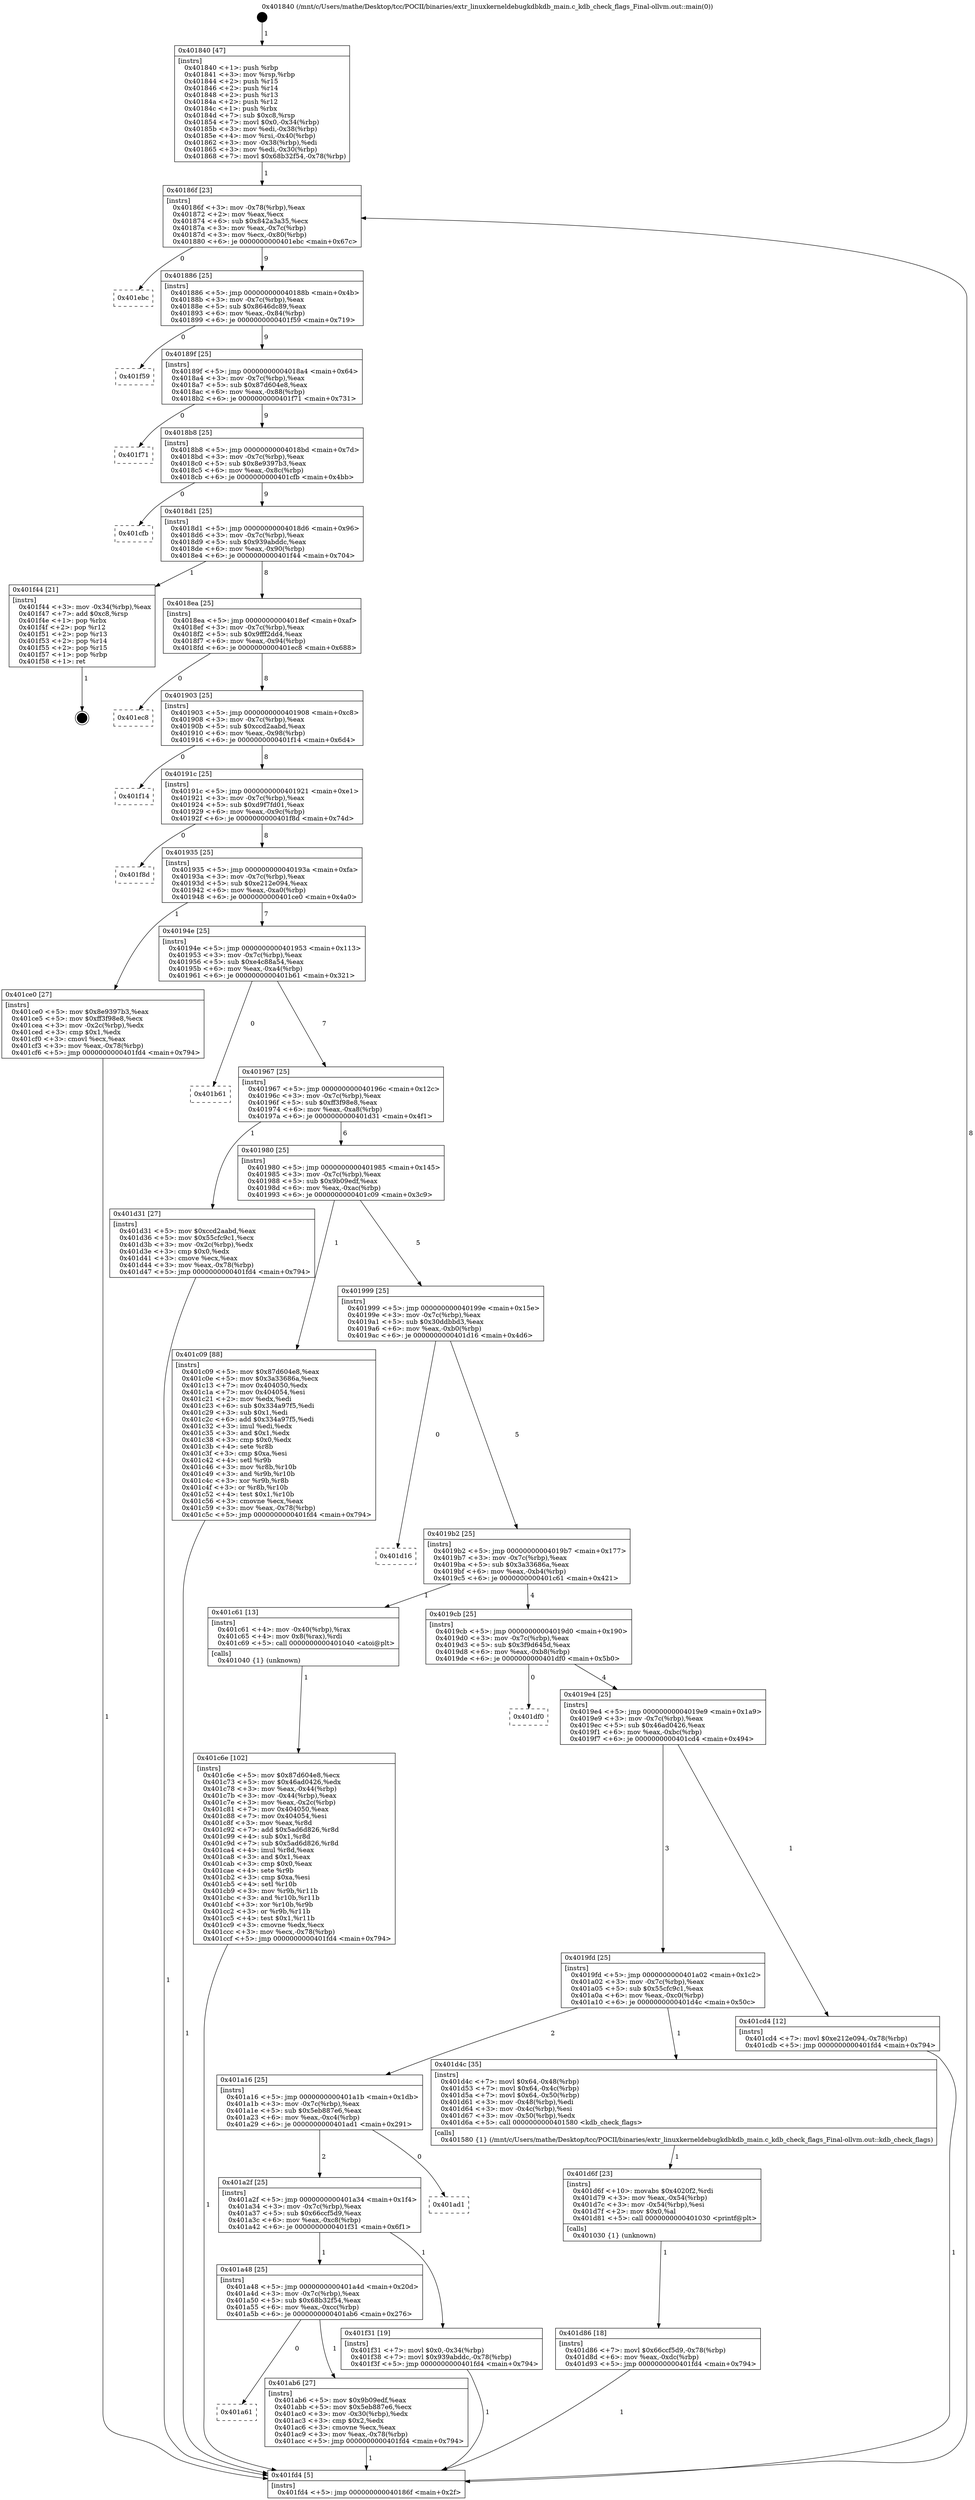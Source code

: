 digraph "0x401840" {
  label = "0x401840 (/mnt/c/Users/mathe/Desktop/tcc/POCII/binaries/extr_linuxkerneldebugkdbkdb_main.c_kdb_check_flags_Final-ollvm.out::main(0))"
  labelloc = "t"
  node[shape=record]

  Entry [label="",width=0.3,height=0.3,shape=circle,fillcolor=black,style=filled]
  "0x40186f" [label="{
     0x40186f [23]\l
     | [instrs]\l
     &nbsp;&nbsp;0x40186f \<+3\>: mov -0x78(%rbp),%eax\l
     &nbsp;&nbsp;0x401872 \<+2\>: mov %eax,%ecx\l
     &nbsp;&nbsp;0x401874 \<+6\>: sub $0x842a3a35,%ecx\l
     &nbsp;&nbsp;0x40187a \<+3\>: mov %eax,-0x7c(%rbp)\l
     &nbsp;&nbsp;0x40187d \<+3\>: mov %ecx,-0x80(%rbp)\l
     &nbsp;&nbsp;0x401880 \<+6\>: je 0000000000401ebc \<main+0x67c\>\l
  }"]
  "0x401ebc" [label="{
     0x401ebc\l
  }", style=dashed]
  "0x401886" [label="{
     0x401886 [25]\l
     | [instrs]\l
     &nbsp;&nbsp;0x401886 \<+5\>: jmp 000000000040188b \<main+0x4b\>\l
     &nbsp;&nbsp;0x40188b \<+3\>: mov -0x7c(%rbp),%eax\l
     &nbsp;&nbsp;0x40188e \<+5\>: sub $0x8646dc89,%eax\l
     &nbsp;&nbsp;0x401893 \<+6\>: mov %eax,-0x84(%rbp)\l
     &nbsp;&nbsp;0x401899 \<+6\>: je 0000000000401f59 \<main+0x719\>\l
  }"]
  Exit [label="",width=0.3,height=0.3,shape=circle,fillcolor=black,style=filled,peripheries=2]
  "0x401f59" [label="{
     0x401f59\l
  }", style=dashed]
  "0x40189f" [label="{
     0x40189f [25]\l
     | [instrs]\l
     &nbsp;&nbsp;0x40189f \<+5\>: jmp 00000000004018a4 \<main+0x64\>\l
     &nbsp;&nbsp;0x4018a4 \<+3\>: mov -0x7c(%rbp),%eax\l
     &nbsp;&nbsp;0x4018a7 \<+5\>: sub $0x87d604e8,%eax\l
     &nbsp;&nbsp;0x4018ac \<+6\>: mov %eax,-0x88(%rbp)\l
     &nbsp;&nbsp;0x4018b2 \<+6\>: je 0000000000401f71 \<main+0x731\>\l
  }"]
  "0x401d86" [label="{
     0x401d86 [18]\l
     | [instrs]\l
     &nbsp;&nbsp;0x401d86 \<+7\>: movl $0x66ccf5d9,-0x78(%rbp)\l
     &nbsp;&nbsp;0x401d8d \<+6\>: mov %eax,-0xdc(%rbp)\l
     &nbsp;&nbsp;0x401d93 \<+5\>: jmp 0000000000401fd4 \<main+0x794\>\l
  }"]
  "0x401f71" [label="{
     0x401f71\l
  }", style=dashed]
  "0x4018b8" [label="{
     0x4018b8 [25]\l
     | [instrs]\l
     &nbsp;&nbsp;0x4018b8 \<+5\>: jmp 00000000004018bd \<main+0x7d\>\l
     &nbsp;&nbsp;0x4018bd \<+3\>: mov -0x7c(%rbp),%eax\l
     &nbsp;&nbsp;0x4018c0 \<+5\>: sub $0x8e9397b3,%eax\l
     &nbsp;&nbsp;0x4018c5 \<+6\>: mov %eax,-0x8c(%rbp)\l
     &nbsp;&nbsp;0x4018cb \<+6\>: je 0000000000401cfb \<main+0x4bb\>\l
  }"]
  "0x401d6f" [label="{
     0x401d6f [23]\l
     | [instrs]\l
     &nbsp;&nbsp;0x401d6f \<+10\>: movabs $0x4020f2,%rdi\l
     &nbsp;&nbsp;0x401d79 \<+3\>: mov %eax,-0x54(%rbp)\l
     &nbsp;&nbsp;0x401d7c \<+3\>: mov -0x54(%rbp),%esi\l
     &nbsp;&nbsp;0x401d7f \<+2\>: mov $0x0,%al\l
     &nbsp;&nbsp;0x401d81 \<+5\>: call 0000000000401030 \<printf@plt\>\l
     | [calls]\l
     &nbsp;&nbsp;0x401030 \{1\} (unknown)\l
  }"]
  "0x401cfb" [label="{
     0x401cfb\l
  }", style=dashed]
  "0x4018d1" [label="{
     0x4018d1 [25]\l
     | [instrs]\l
     &nbsp;&nbsp;0x4018d1 \<+5\>: jmp 00000000004018d6 \<main+0x96\>\l
     &nbsp;&nbsp;0x4018d6 \<+3\>: mov -0x7c(%rbp),%eax\l
     &nbsp;&nbsp;0x4018d9 \<+5\>: sub $0x939abddc,%eax\l
     &nbsp;&nbsp;0x4018de \<+6\>: mov %eax,-0x90(%rbp)\l
     &nbsp;&nbsp;0x4018e4 \<+6\>: je 0000000000401f44 \<main+0x704\>\l
  }"]
  "0x401c6e" [label="{
     0x401c6e [102]\l
     | [instrs]\l
     &nbsp;&nbsp;0x401c6e \<+5\>: mov $0x87d604e8,%ecx\l
     &nbsp;&nbsp;0x401c73 \<+5\>: mov $0x46ad0426,%edx\l
     &nbsp;&nbsp;0x401c78 \<+3\>: mov %eax,-0x44(%rbp)\l
     &nbsp;&nbsp;0x401c7b \<+3\>: mov -0x44(%rbp),%eax\l
     &nbsp;&nbsp;0x401c7e \<+3\>: mov %eax,-0x2c(%rbp)\l
     &nbsp;&nbsp;0x401c81 \<+7\>: mov 0x404050,%eax\l
     &nbsp;&nbsp;0x401c88 \<+7\>: mov 0x404054,%esi\l
     &nbsp;&nbsp;0x401c8f \<+3\>: mov %eax,%r8d\l
     &nbsp;&nbsp;0x401c92 \<+7\>: add $0x5ad6d826,%r8d\l
     &nbsp;&nbsp;0x401c99 \<+4\>: sub $0x1,%r8d\l
     &nbsp;&nbsp;0x401c9d \<+7\>: sub $0x5ad6d826,%r8d\l
     &nbsp;&nbsp;0x401ca4 \<+4\>: imul %r8d,%eax\l
     &nbsp;&nbsp;0x401ca8 \<+3\>: and $0x1,%eax\l
     &nbsp;&nbsp;0x401cab \<+3\>: cmp $0x0,%eax\l
     &nbsp;&nbsp;0x401cae \<+4\>: sete %r9b\l
     &nbsp;&nbsp;0x401cb2 \<+3\>: cmp $0xa,%esi\l
     &nbsp;&nbsp;0x401cb5 \<+4\>: setl %r10b\l
     &nbsp;&nbsp;0x401cb9 \<+3\>: mov %r9b,%r11b\l
     &nbsp;&nbsp;0x401cbc \<+3\>: and %r10b,%r11b\l
     &nbsp;&nbsp;0x401cbf \<+3\>: xor %r10b,%r9b\l
     &nbsp;&nbsp;0x401cc2 \<+3\>: or %r9b,%r11b\l
     &nbsp;&nbsp;0x401cc5 \<+4\>: test $0x1,%r11b\l
     &nbsp;&nbsp;0x401cc9 \<+3\>: cmovne %edx,%ecx\l
     &nbsp;&nbsp;0x401ccc \<+3\>: mov %ecx,-0x78(%rbp)\l
     &nbsp;&nbsp;0x401ccf \<+5\>: jmp 0000000000401fd4 \<main+0x794\>\l
  }"]
  "0x401f44" [label="{
     0x401f44 [21]\l
     | [instrs]\l
     &nbsp;&nbsp;0x401f44 \<+3\>: mov -0x34(%rbp),%eax\l
     &nbsp;&nbsp;0x401f47 \<+7\>: add $0xc8,%rsp\l
     &nbsp;&nbsp;0x401f4e \<+1\>: pop %rbx\l
     &nbsp;&nbsp;0x401f4f \<+2\>: pop %r12\l
     &nbsp;&nbsp;0x401f51 \<+2\>: pop %r13\l
     &nbsp;&nbsp;0x401f53 \<+2\>: pop %r14\l
     &nbsp;&nbsp;0x401f55 \<+2\>: pop %r15\l
     &nbsp;&nbsp;0x401f57 \<+1\>: pop %rbp\l
     &nbsp;&nbsp;0x401f58 \<+1\>: ret\l
  }"]
  "0x4018ea" [label="{
     0x4018ea [25]\l
     | [instrs]\l
     &nbsp;&nbsp;0x4018ea \<+5\>: jmp 00000000004018ef \<main+0xaf\>\l
     &nbsp;&nbsp;0x4018ef \<+3\>: mov -0x7c(%rbp),%eax\l
     &nbsp;&nbsp;0x4018f2 \<+5\>: sub $0x9fff2dd4,%eax\l
     &nbsp;&nbsp;0x4018f7 \<+6\>: mov %eax,-0x94(%rbp)\l
     &nbsp;&nbsp;0x4018fd \<+6\>: je 0000000000401ec8 \<main+0x688\>\l
  }"]
  "0x401840" [label="{
     0x401840 [47]\l
     | [instrs]\l
     &nbsp;&nbsp;0x401840 \<+1\>: push %rbp\l
     &nbsp;&nbsp;0x401841 \<+3\>: mov %rsp,%rbp\l
     &nbsp;&nbsp;0x401844 \<+2\>: push %r15\l
     &nbsp;&nbsp;0x401846 \<+2\>: push %r14\l
     &nbsp;&nbsp;0x401848 \<+2\>: push %r13\l
     &nbsp;&nbsp;0x40184a \<+2\>: push %r12\l
     &nbsp;&nbsp;0x40184c \<+1\>: push %rbx\l
     &nbsp;&nbsp;0x40184d \<+7\>: sub $0xc8,%rsp\l
     &nbsp;&nbsp;0x401854 \<+7\>: movl $0x0,-0x34(%rbp)\l
     &nbsp;&nbsp;0x40185b \<+3\>: mov %edi,-0x38(%rbp)\l
     &nbsp;&nbsp;0x40185e \<+4\>: mov %rsi,-0x40(%rbp)\l
     &nbsp;&nbsp;0x401862 \<+3\>: mov -0x38(%rbp),%edi\l
     &nbsp;&nbsp;0x401865 \<+3\>: mov %edi,-0x30(%rbp)\l
     &nbsp;&nbsp;0x401868 \<+7\>: movl $0x68b32f54,-0x78(%rbp)\l
  }"]
  "0x401ec8" [label="{
     0x401ec8\l
  }", style=dashed]
  "0x401903" [label="{
     0x401903 [25]\l
     | [instrs]\l
     &nbsp;&nbsp;0x401903 \<+5\>: jmp 0000000000401908 \<main+0xc8\>\l
     &nbsp;&nbsp;0x401908 \<+3\>: mov -0x7c(%rbp),%eax\l
     &nbsp;&nbsp;0x40190b \<+5\>: sub $0xccd2aabd,%eax\l
     &nbsp;&nbsp;0x401910 \<+6\>: mov %eax,-0x98(%rbp)\l
     &nbsp;&nbsp;0x401916 \<+6\>: je 0000000000401f14 \<main+0x6d4\>\l
  }"]
  "0x401fd4" [label="{
     0x401fd4 [5]\l
     | [instrs]\l
     &nbsp;&nbsp;0x401fd4 \<+5\>: jmp 000000000040186f \<main+0x2f\>\l
  }"]
  "0x401f14" [label="{
     0x401f14\l
  }", style=dashed]
  "0x40191c" [label="{
     0x40191c [25]\l
     | [instrs]\l
     &nbsp;&nbsp;0x40191c \<+5\>: jmp 0000000000401921 \<main+0xe1\>\l
     &nbsp;&nbsp;0x401921 \<+3\>: mov -0x7c(%rbp),%eax\l
     &nbsp;&nbsp;0x401924 \<+5\>: sub $0xd9f7fd01,%eax\l
     &nbsp;&nbsp;0x401929 \<+6\>: mov %eax,-0x9c(%rbp)\l
     &nbsp;&nbsp;0x40192f \<+6\>: je 0000000000401f8d \<main+0x74d\>\l
  }"]
  "0x401a61" [label="{
     0x401a61\l
  }", style=dashed]
  "0x401f8d" [label="{
     0x401f8d\l
  }", style=dashed]
  "0x401935" [label="{
     0x401935 [25]\l
     | [instrs]\l
     &nbsp;&nbsp;0x401935 \<+5\>: jmp 000000000040193a \<main+0xfa\>\l
     &nbsp;&nbsp;0x40193a \<+3\>: mov -0x7c(%rbp),%eax\l
     &nbsp;&nbsp;0x40193d \<+5\>: sub $0xe212e094,%eax\l
     &nbsp;&nbsp;0x401942 \<+6\>: mov %eax,-0xa0(%rbp)\l
     &nbsp;&nbsp;0x401948 \<+6\>: je 0000000000401ce0 \<main+0x4a0\>\l
  }"]
  "0x401ab6" [label="{
     0x401ab6 [27]\l
     | [instrs]\l
     &nbsp;&nbsp;0x401ab6 \<+5\>: mov $0x9b09edf,%eax\l
     &nbsp;&nbsp;0x401abb \<+5\>: mov $0x5eb887e6,%ecx\l
     &nbsp;&nbsp;0x401ac0 \<+3\>: mov -0x30(%rbp),%edx\l
     &nbsp;&nbsp;0x401ac3 \<+3\>: cmp $0x2,%edx\l
     &nbsp;&nbsp;0x401ac6 \<+3\>: cmovne %ecx,%eax\l
     &nbsp;&nbsp;0x401ac9 \<+3\>: mov %eax,-0x78(%rbp)\l
     &nbsp;&nbsp;0x401acc \<+5\>: jmp 0000000000401fd4 \<main+0x794\>\l
  }"]
  "0x401ce0" [label="{
     0x401ce0 [27]\l
     | [instrs]\l
     &nbsp;&nbsp;0x401ce0 \<+5\>: mov $0x8e9397b3,%eax\l
     &nbsp;&nbsp;0x401ce5 \<+5\>: mov $0xff3f98e8,%ecx\l
     &nbsp;&nbsp;0x401cea \<+3\>: mov -0x2c(%rbp),%edx\l
     &nbsp;&nbsp;0x401ced \<+3\>: cmp $0x1,%edx\l
     &nbsp;&nbsp;0x401cf0 \<+3\>: cmovl %ecx,%eax\l
     &nbsp;&nbsp;0x401cf3 \<+3\>: mov %eax,-0x78(%rbp)\l
     &nbsp;&nbsp;0x401cf6 \<+5\>: jmp 0000000000401fd4 \<main+0x794\>\l
  }"]
  "0x40194e" [label="{
     0x40194e [25]\l
     | [instrs]\l
     &nbsp;&nbsp;0x40194e \<+5\>: jmp 0000000000401953 \<main+0x113\>\l
     &nbsp;&nbsp;0x401953 \<+3\>: mov -0x7c(%rbp),%eax\l
     &nbsp;&nbsp;0x401956 \<+5\>: sub $0xe4c88a54,%eax\l
     &nbsp;&nbsp;0x40195b \<+6\>: mov %eax,-0xa4(%rbp)\l
     &nbsp;&nbsp;0x401961 \<+6\>: je 0000000000401b61 \<main+0x321\>\l
  }"]
  "0x401a48" [label="{
     0x401a48 [25]\l
     | [instrs]\l
     &nbsp;&nbsp;0x401a48 \<+5\>: jmp 0000000000401a4d \<main+0x20d\>\l
     &nbsp;&nbsp;0x401a4d \<+3\>: mov -0x7c(%rbp),%eax\l
     &nbsp;&nbsp;0x401a50 \<+5\>: sub $0x68b32f54,%eax\l
     &nbsp;&nbsp;0x401a55 \<+6\>: mov %eax,-0xcc(%rbp)\l
     &nbsp;&nbsp;0x401a5b \<+6\>: je 0000000000401ab6 \<main+0x276\>\l
  }"]
  "0x401b61" [label="{
     0x401b61\l
  }", style=dashed]
  "0x401967" [label="{
     0x401967 [25]\l
     | [instrs]\l
     &nbsp;&nbsp;0x401967 \<+5\>: jmp 000000000040196c \<main+0x12c\>\l
     &nbsp;&nbsp;0x40196c \<+3\>: mov -0x7c(%rbp),%eax\l
     &nbsp;&nbsp;0x40196f \<+5\>: sub $0xff3f98e8,%eax\l
     &nbsp;&nbsp;0x401974 \<+6\>: mov %eax,-0xa8(%rbp)\l
     &nbsp;&nbsp;0x40197a \<+6\>: je 0000000000401d31 \<main+0x4f1\>\l
  }"]
  "0x401f31" [label="{
     0x401f31 [19]\l
     | [instrs]\l
     &nbsp;&nbsp;0x401f31 \<+7\>: movl $0x0,-0x34(%rbp)\l
     &nbsp;&nbsp;0x401f38 \<+7\>: movl $0x939abddc,-0x78(%rbp)\l
     &nbsp;&nbsp;0x401f3f \<+5\>: jmp 0000000000401fd4 \<main+0x794\>\l
  }"]
  "0x401d31" [label="{
     0x401d31 [27]\l
     | [instrs]\l
     &nbsp;&nbsp;0x401d31 \<+5\>: mov $0xccd2aabd,%eax\l
     &nbsp;&nbsp;0x401d36 \<+5\>: mov $0x55cfc9c1,%ecx\l
     &nbsp;&nbsp;0x401d3b \<+3\>: mov -0x2c(%rbp),%edx\l
     &nbsp;&nbsp;0x401d3e \<+3\>: cmp $0x0,%edx\l
     &nbsp;&nbsp;0x401d41 \<+3\>: cmove %ecx,%eax\l
     &nbsp;&nbsp;0x401d44 \<+3\>: mov %eax,-0x78(%rbp)\l
     &nbsp;&nbsp;0x401d47 \<+5\>: jmp 0000000000401fd4 \<main+0x794\>\l
  }"]
  "0x401980" [label="{
     0x401980 [25]\l
     | [instrs]\l
     &nbsp;&nbsp;0x401980 \<+5\>: jmp 0000000000401985 \<main+0x145\>\l
     &nbsp;&nbsp;0x401985 \<+3\>: mov -0x7c(%rbp),%eax\l
     &nbsp;&nbsp;0x401988 \<+5\>: sub $0x9b09edf,%eax\l
     &nbsp;&nbsp;0x40198d \<+6\>: mov %eax,-0xac(%rbp)\l
     &nbsp;&nbsp;0x401993 \<+6\>: je 0000000000401c09 \<main+0x3c9\>\l
  }"]
  "0x401a2f" [label="{
     0x401a2f [25]\l
     | [instrs]\l
     &nbsp;&nbsp;0x401a2f \<+5\>: jmp 0000000000401a34 \<main+0x1f4\>\l
     &nbsp;&nbsp;0x401a34 \<+3\>: mov -0x7c(%rbp),%eax\l
     &nbsp;&nbsp;0x401a37 \<+5\>: sub $0x66ccf5d9,%eax\l
     &nbsp;&nbsp;0x401a3c \<+6\>: mov %eax,-0xc8(%rbp)\l
     &nbsp;&nbsp;0x401a42 \<+6\>: je 0000000000401f31 \<main+0x6f1\>\l
  }"]
  "0x401c09" [label="{
     0x401c09 [88]\l
     | [instrs]\l
     &nbsp;&nbsp;0x401c09 \<+5\>: mov $0x87d604e8,%eax\l
     &nbsp;&nbsp;0x401c0e \<+5\>: mov $0x3a33686a,%ecx\l
     &nbsp;&nbsp;0x401c13 \<+7\>: mov 0x404050,%edx\l
     &nbsp;&nbsp;0x401c1a \<+7\>: mov 0x404054,%esi\l
     &nbsp;&nbsp;0x401c21 \<+2\>: mov %edx,%edi\l
     &nbsp;&nbsp;0x401c23 \<+6\>: sub $0x334a97f5,%edi\l
     &nbsp;&nbsp;0x401c29 \<+3\>: sub $0x1,%edi\l
     &nbsp;&nbsp;0x401c2c \<+6\>: add $0x334a97f5,%edi\l
     &nbsp;&nbsp;0x401c32 \<+3\>: imul %edi,%edx\l
     &nbsp;&nbsp;0x401c35 \<+3\>: and $0x1,%edx\l
     &nbsp;&nbsp;0x401c38 \<+3\>: cmp $0x0,%edx\l
     &nbsp;&nbsp;0x401c3b \<+4\>: sete %r8b\l
     &nbsp;&nbsp;0x401c3f \<+3\>: cmp $0xa,%esi\l
     &nbsp;&nbsp;0x401c42 \<+4\>: setl %r9b\l
     &nbsp;&nbsp;0x401c46 \<+3\>: mov %r8b,%r10b\l
     &nbsp;&nbsp;0x401c49 \<+3\>: and %r9b,%r10b\l
     &nbsp;&nbsp;0x401c4c \<+3\>: xor %r9b,%r8b\l
     &nbsp;&nbsp;0x401c4f \<+3\>: or %r8b,%r10b\l
     &nbsp;&nbsp;0x401c52 \<+4\>: test $0x1,%r10b\l
     &nbsp;&nbsp;0x401c56 \<+3\>: cmovne %ecx,%eax\l
     &nbsp;&nbsp;0x401c59 \<+3\>: mov %eax,-0x78(%rbp)\l
     &nbsp;&nbsp;0x401c5c \<+5\>: jmp 0000000000401fd4 \<main+0x794\>\l
  }"]
  "0x401999" [label="{
     0x401999 [25]\l
     | [instrs]\l
     &nbsp;&nbsp;0x401999 \<+5\>: jmp 000000000040199e \<main+0x15e\>\l
     &nbsp;&nbsp;0x40199e \<+3\>: mov -0x7c(%rbp),%eax\l
     &nbsp;&nbsp;0x4019a1 \<+5\>: sub $0x30ddbbd3,%eax\l
     &nbsp;&nbsp;0x4019a6 \<+6\>: mov %eax,-0xb0(%rbp)\l
     &nbsp;&nbsp;0x4019ac \<+6\>: je 0000000000401d16 \<main+0x4d6\>\l
  }"]
  "0x401ad1" [label="{
     0x401ad1\l
  }", style=dashed]
  "0x401d16" [label="{
     0x401d16\l
  }", style=dashed]
  "0x4019b2" [label="{
     0x4019b2 [25]\l
     | [instrs]\l
     &nbsp;&nbsp;0x4019b2 \<+5\>: jmp 00000000004019b7 \<main+0x177\>\l
     &nbsp;&nbsp;0x4019b7 \<+3\>: mov -0x7c(%rbp),%eax\l
     &nbsp;&nbsp;0x4019ba \<+5\>: sub $0x3a33686a,%eax\l
     &nbsp;&nbsp;0x4019bf \<+6\>: mov %eax,-0xb4(%rbp)\l
     &nbsp;&nbsp;0x4019c5 \<+6\>: je 0000000000401c61 \<main+0x421\>\l
  }"]
  "0x401a16" [label="{
     0x401a16 [25]\l
     | [instrs]\l
     &nbsp;&nbsp;0x401a16 \<+5\>: jmp 0000000000401a1b \<main+0x1db\>\l
     &nbsp;&nbsp;0x401a1b \<+3\>: mov -0x7c(%rbp),%eax\l
     &nbsp;&nbsp;0x401a1e \<+5\>: sub $0x5eb887e6,%eax\l
     &nbsp;&nbsp;0x401a23 \<+6\>: mov %eax,-0xc4(%rbp)\l
     &nbsp;&nbsp;0x401a29 \<+6\>: je 0000000000401ad1 \<main+0x291\>\l
  }"]
  "0x401c61" [label="{
     0x401c61 [13]\l
     | [instrs]\l
     &nbsp;&nbsp;0x401c61 \<+4\>: mov -0x40(%rbp),%rax\l
     &nbsp;&nbsp;0x401c65 \<+4\>: mov 0x8(%rax),%rdi\l
     &nbsp;&nbsp;0x401c69 \<+5\>: call 0000000000401040 \<atoi@plt\>\l
     | [calls]\l
     &nbsp;&nbsp;0x401040 \{1\} (unknown)\l
  }"]
  "0x4019cb" [label="{
     0x4019cb [25]\l
     | [instrs]\l
     &nbsp;&nbsp;0x4019cb \<+5\>: jmp 00000000004019d0 \<main+0x190\>\l
     &nbsp;&nbsp;0x4019d0 \<+3\>: mov -0x7c(%rbp),%eax\l
     &nbsp;&nbsp;0x4019d3 \<+5\>: sub $0x3f9d645d,%eax\l
     &nbsp;&nbsp;0x4019d8 \<+6\>: mov %eax,-0xb8(%rbp)\l
     &nbsp;&nbsp;0x4019de \<+6\>: je 0000000000401df0 \<main+0x5b0\>\l
  }"]
  "0x401d4c" [label="{
     0x401d4c [35]\l
     | [instrs]\l
     &nbsp;&nbsp;0x401d4c \<+7\>: movl $0x64,-0x48(%rbp)\l
     &nbsp;&nbsp;0x401d53 \<+7\>: movl $0x64,-0x4c(%rbp)\l
     &nbsp;&nbsp;0x401d5a \<+7\>: movl $0x64,-0x50(%rbp)\l
     &nbsp;&nbsp;0x401d61 \<+3\>: mov -0x48(%rbp),%edi\l
     &nbsp;&nbsp;0x401d64 \<+3\>: mov -0x4c(%rbp),%esi\l
     &nbsp;&nbsp;0x401d67 \<+3\>: mov -0x50(%rbp),%edx\l
     &nbsp;&nbsp;0x401d6a \<+5\>: call 0000000000401580 \<kdb_check_flags\>\l
     | [calls]\l
     &nbsp;&nbsp;0x401580 \{1\} (/mnt/c/Users/mathe/Desktop/tcc/POCII/binaries/extr_linuxkerneldebugkdbkdb_main.c_kdb_check_flags_Final-ollvm.out::kdb_check_flags)\l
  }"]
  "0x401df0" [label="{
     0x401df0\l
  }", style=dashed]
  "0x4019e4" [label="{
     0x4019e4 [25]\l
     | [instrs]\l
     &nbsp;&nbsp;0x4019e4 \<+5\>: jmp 00000000004019e9 \<main+0x1a9\>\l
     &nbsp;&nbsp;0x4019e9 \<+3\>: mov -0x7c(%rbp),%eax\l
     &nbsp;&nbsp;0x4019ec \<+5\>: sub $0x46ad0426,%eax\l
     &nbsp;&nbsp;0x4019f1 \<+6\>: mov %eax,-0xbc(%rbp)\l
     &nbsp;&nbsp;0x4019f7 \<+6\>: je 0000000000401cd4 \<main+0x494\>\l
  }"]
  "0x4019fd" [label="{
     0x4019fd [25]\l
     | [instrs]\l
     &nbsp;&nbsp;0x4019fd \<+5\>: jmp 0000000000401a02 \<main+0x1c2\>\l
     &nbsp;&nbsp;0x401a02 \<+3\>: mov -0x7c(%rbp),%eax\l
     &nbsp;&nbsp;0x401a05 \<+5\>: sub $0x55cfc9c1,%eax\l
     &nbsp;&nbsp;0x401a0a \<+6\>: mov %eax,-0xc0(%rbp)\l
     &nbsp;&nbsp;0x401a10 \<+6\>: je 0000000000401d4c \<main+0x50c\>\l
  }"]
  "0x401cd4" [label="{
     0x401cd4 [12]\l
     | [instrs]\l
     &nbsp;&nbsp;0x401cd4 \<+7\>: movl $0xe212e094,-0x78(%rbp)\l
     &nbsp;&nbsp;0x401cdb \<+5\>: jmp 0000000000401fd4 \<main+0x794\>\l
  }"]
  Entry -> "0x401840" [label=" 1"]
  "0x40186f" -> "0x401ebc" [label=" 0"]
  "0x40186f" -> "0x401886" [label=" 9"]
  "0x401f44" -> Exit [label=" 1"]
  "0x401886" -> "0x401f59" [label=" 0"]
  "0x401886" -> "0x40189f" [label=" 9"]
  "0x401f31" -> "0x401fd4" [label=" 1"]
  "0x40189f" -> "0x401f71" [label=" 0"]
  "0x40189f" -> "0x4018b8" [label=" 9"]
  "0x401d86" -> "0x401fd4" [label=" 1"]
  "0x4018b8" -> "0x401cfb" [label=" 0"]
  "0x4018b8" -> "0x4018d1" [label=" 9"]
  "0x401d6f" -> "0x401d86" [label=" 1"]
  "0x4018d1" -> "0x401f44" [label=" 1"]
  "0x4018d1" -> "0x4018ea" [label=" 8"]
  "0x401d4c" -> "0x401d6f" [label=" 1"]
  "0x4018ea" -> "0x401ec8" [label=" 0"]
  "0x4018ea" -> "0x401903" [label=" 8"]
  "0x401d31" -> "0x401fd4" [label=" 1"]
  "0x401903" -> "0x401f14" [label=" 0"]
  "0x401903" -> "0x40191c" [label=" 8"]
  "0x401ce0" -> "0x401fd4" [label=" 1"]
  "0x40191c" -> "0x401f8d" [label=" 0"]
  "0x40191c" -> "0x401935" [label=" 8"]
  "0x401cd4" -> "0x401fd4" [label=" 1"]
  "0x401935" -> "0x401ce0" [label=" 1"]
  "0x401935" -> "0x40194e" [label=" 7"]
  "0x401c6e" -> "0x401fd4" [label=" 1"]
  "0x40194e" -> "0x401b61" [label=" 0"]
  "0x40194e" -> "0x401967" [label=" 7"]
  "0x401c09" -> "0x401fd4" [label=" 1"]
  "0x401967" -> "0x401d31" [label=" 1"]
  "0x401967" -> "0x401980" [label=" 6"]
  "0x401fd4" -> "0x40186f" [label=" 8"]
  "0x401980" -> "0x401c09" [label=" 1"]
  "0x401980" -> "0x401999" [label=" 5"]
  "0x401ab6" -> "0x401fd4" [label=" 1"]
  "0x401999" -> "0x401d16" [label=" 0"]
  "0x401999" -> "0x4019b2" [label=" 5"]
  "0x401a48" -> "0x401a61" [label=" 0"]
  "0x4019b2" -> "0x401c61" [label=" 1"]
  "0x4019b2" -> "0x4019cb" [label=" 4"]
  "0x401c61" -> "0x401c6e" [label=" 1"]
  "0x4019cb" -> "0x401df0" [label=" 0"]
  "0x4019cb" -> "0x4019e4" [label=" 4"]
  "0x401a2f" -> "0x401a48" [label=" 1"]
  "0x4019e4" -> "0x401cd4" [label=" 1"]
  "0x4019e4" -> "0x4019fd" [label=" 3"]
  "0x401a2f" -> "0x401f31" [label=" 1"]
  "0x4019fd" -> "0x401d4c" [label=" 1"]
  "0x4019fd" -> "0x401a16" [label=" 2"]
  "0x401a48" -> "0x401ab6" [label=" 1"]
  "0x401a16" -> "0x401ad1" [label=" 0"]
  "0x401a16" -> "0x401a2f" [label=" 2"]
  "0x401840" -> "0x40186f" [label=" 1"]
}
